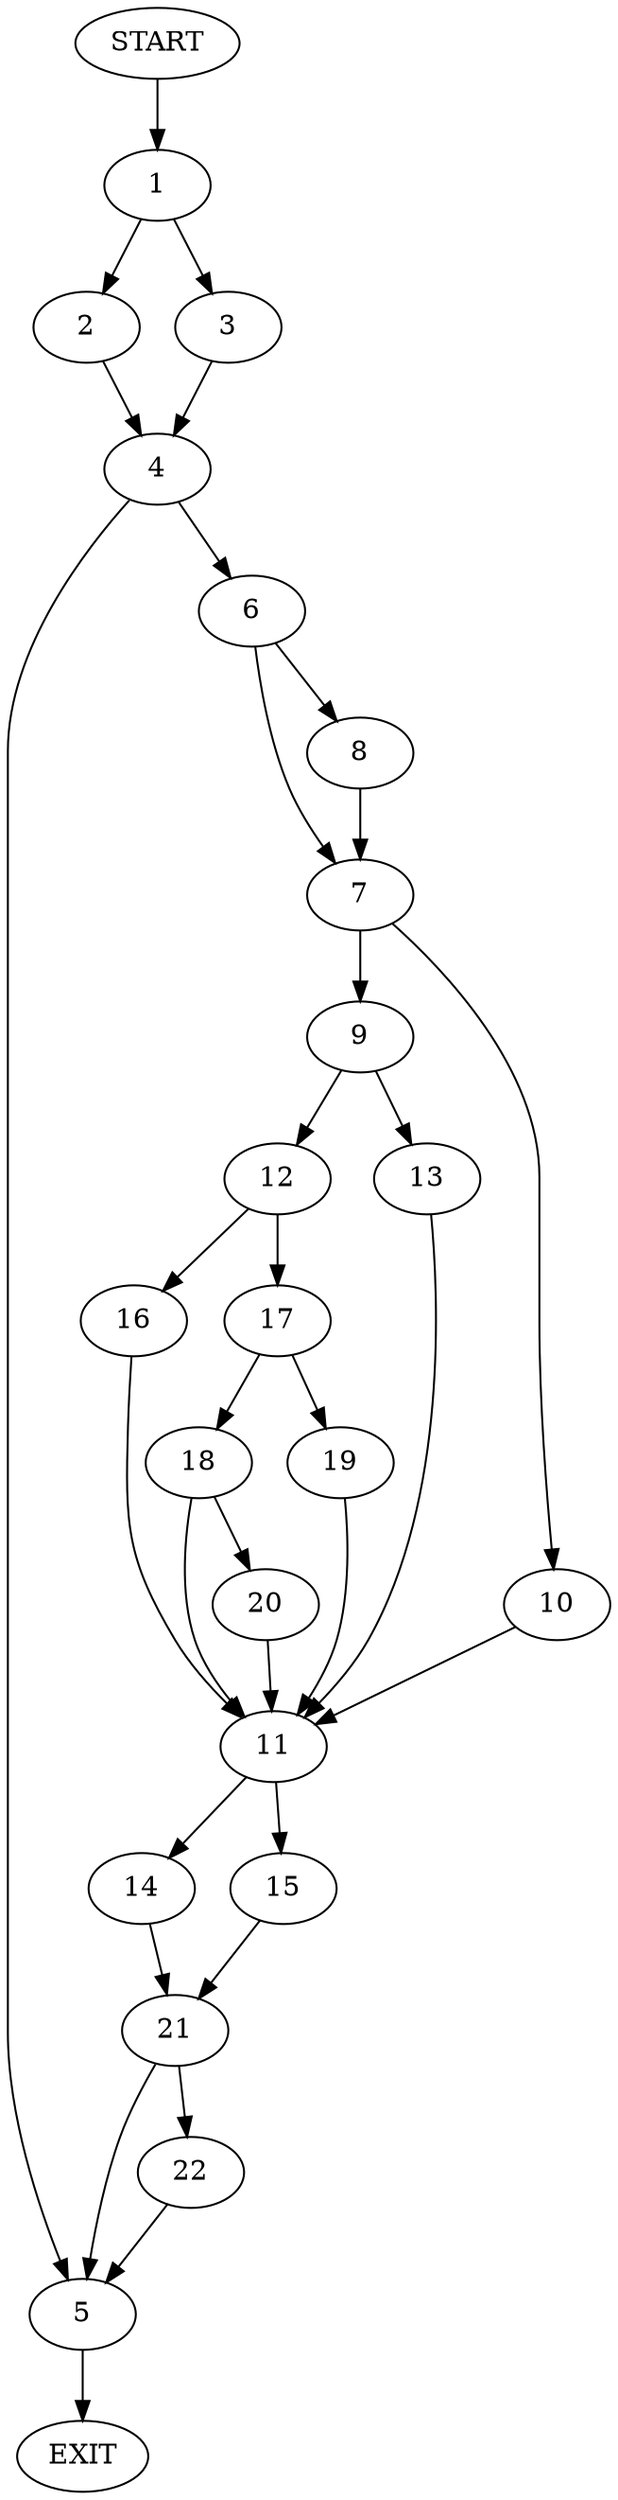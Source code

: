 digraph {
0 [label="START"]
23 [label="EXIT"]
0 -> 1
1 -> 2
1 -> 3
2 -> 4
3 -> 4
4 -> 5
4 -> 6
5 -> 23
6 -> 7
6 -> 8
7 -> 9
7 -> 10
8 -> 7
10 -> 11
9 -> 12
9 -> 13
11 -> 14
11 -> 15
13 -> 11
12 -> 16
12 -> 17
17 -> 18
17 -> 19
16 -> 11
19 -> 11
18 -> 11
18 -> 20
20 -> 11
14 -> 21
15 -> 21
21 -> 5
21 -> 22
22 -> 5
}
